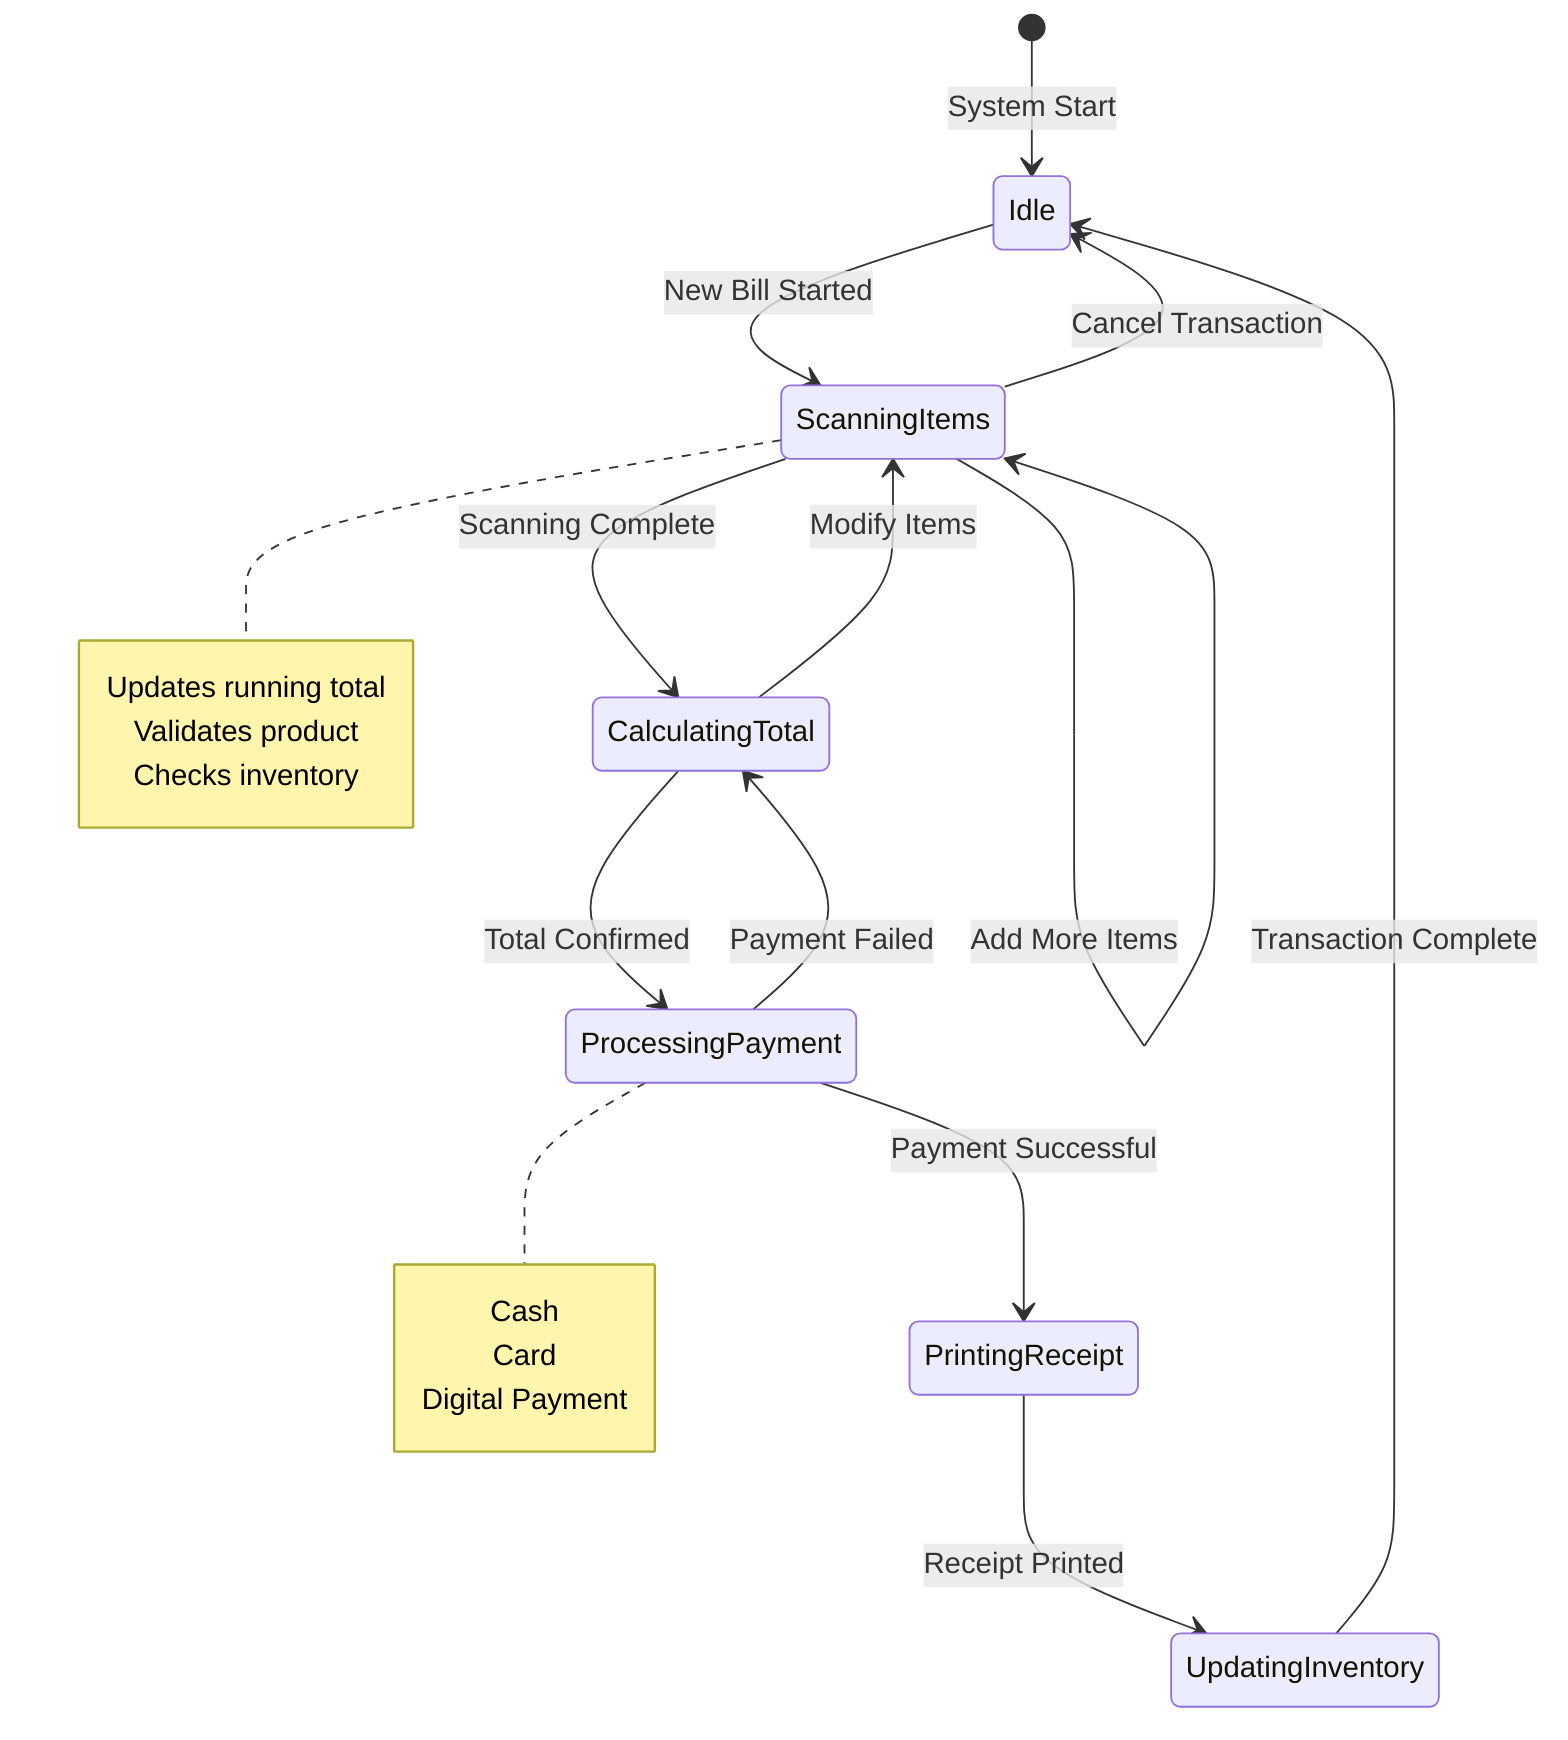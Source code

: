 stateDiagram-v2
    [*] --> Idle: System Start
    
    Idle --> ScanningItems: New Bill Started
    ScanningItems --> CalculatingTotal: Scanning Complete
    ScanningItems --> ScanningItems: Add More Items
    ScanningItems --> Idle: Cancel Transaction
    
    CalculatingTotal --> ProcessingPayment: Total Confirmed
    CalculatingTotal --> ScanningItems: Modify Items
    
    ProcessingPayment --> PrintingReceipt: Payment Successful
    ProcessingPayment --> CalculatingTotal: Payment Failed
    
    PrintingReceipt --> UpdatingInventory: Receipt Printed
    UpdatingInventory --> Idle: Transaction Complete
    
    note right of ScanningItems
        Updates running total
        Validates product
        Checks inventory
    end note
    
    note right of ProcessingPayment
        Cash
        Card
        Digital Payment
    end note